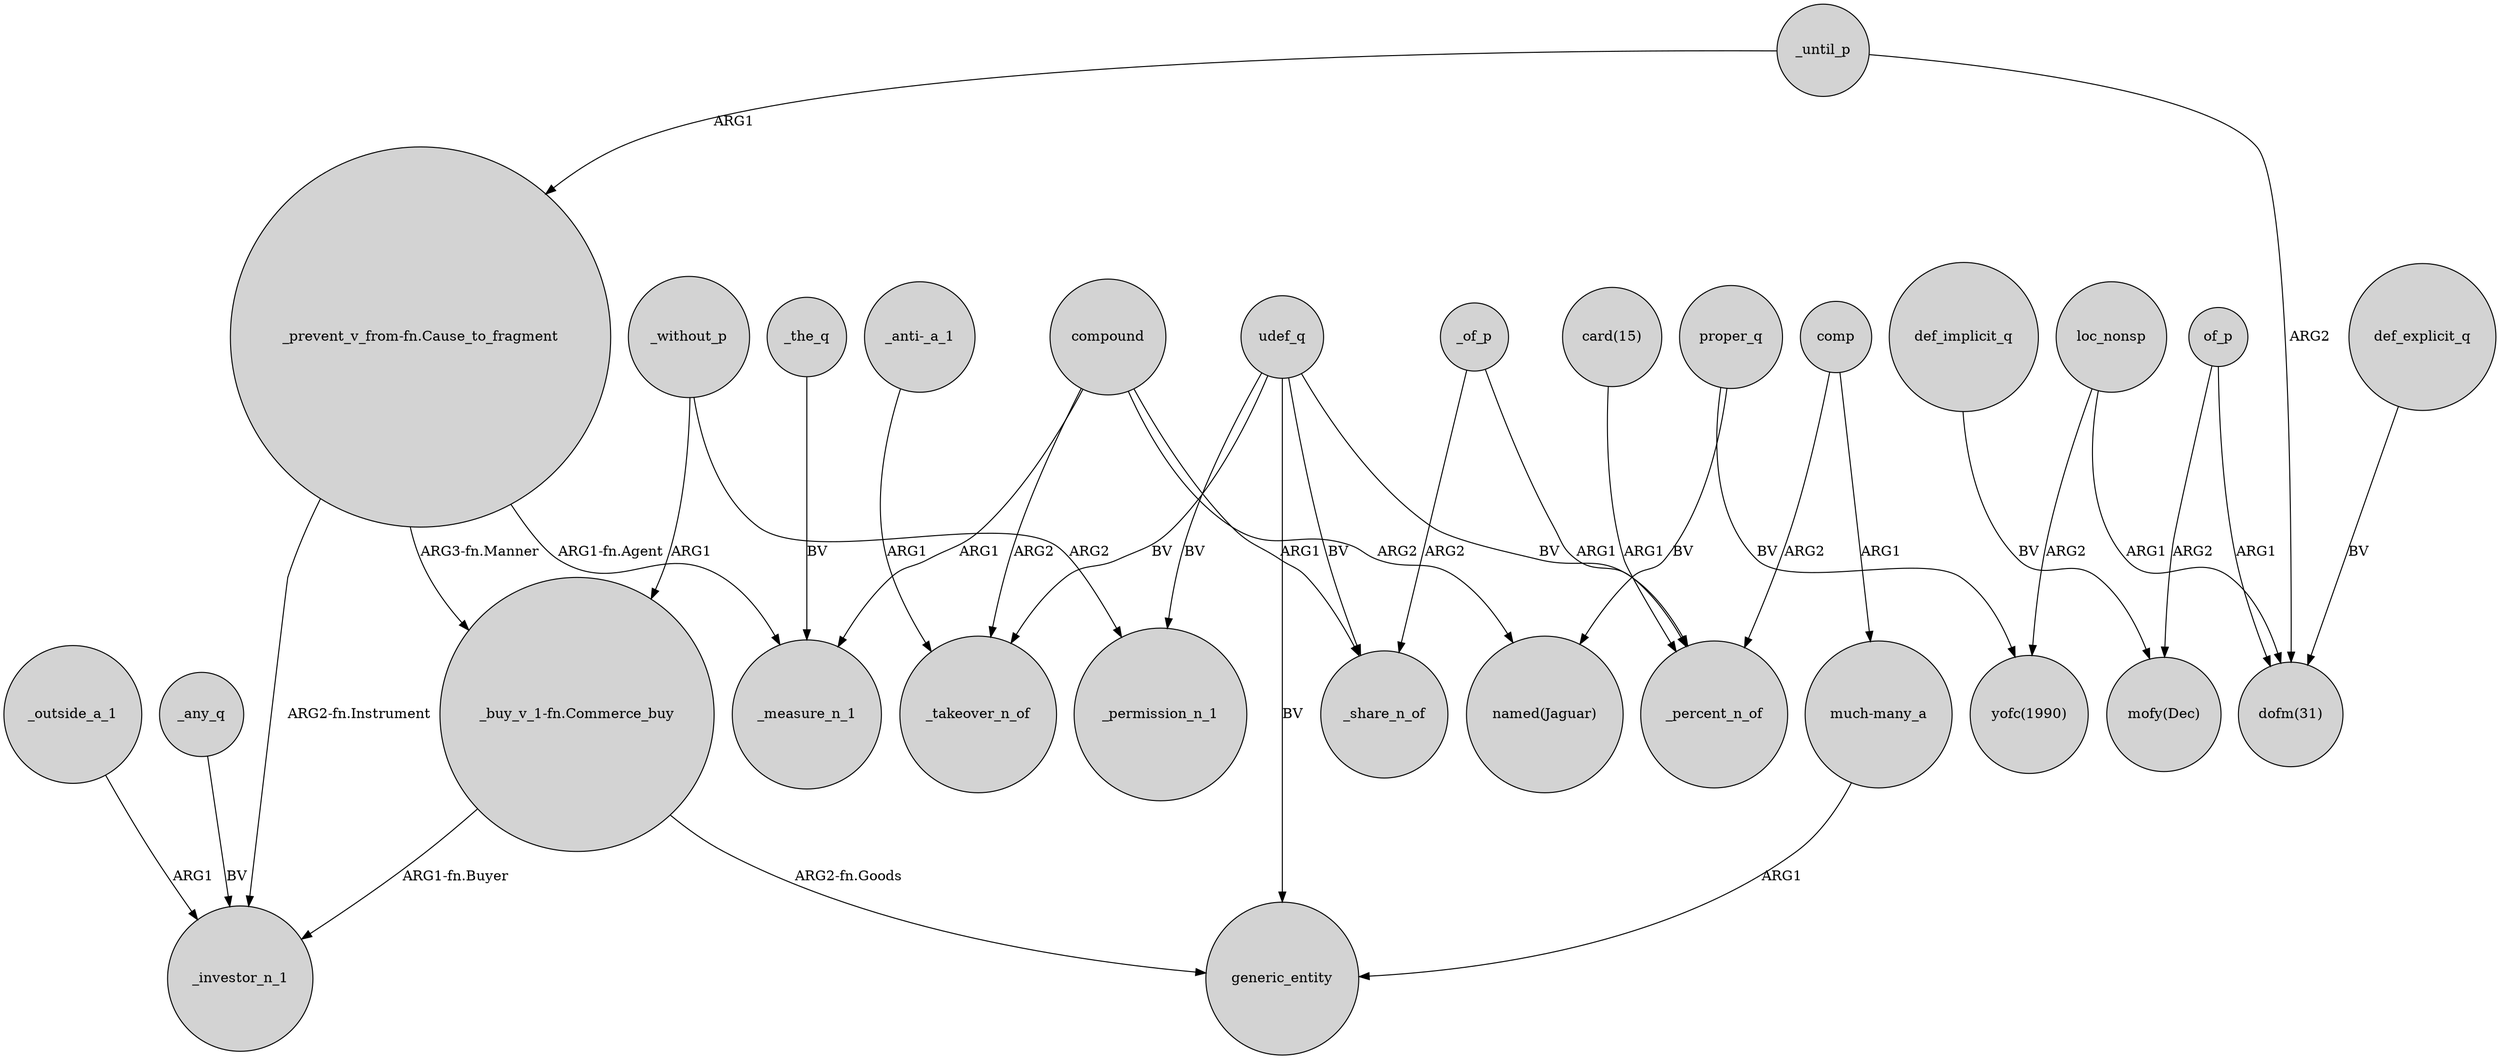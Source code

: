 digraph {
	node [shape=circle style=filled]
	_the_q -> _measure_n_1 [label=BV]
	compound -> _share_n_of [label=ARG1]
	_until_p -> "dofm(31)" [label=ARG2]
	_any_q -> _investor_n_1 [label=BV]
	_without_p -> "_buy_v_1-fn.Commerce_buy" [label=ARG1]
	of_p -> "dofm(31)" [label=ARG1]
	_of_p -> _percent_n_of [label=ARG1]
	_outside_a_1 -> _investor_n_1 [label=ARG1]
	udef_q -> generic_entity [label=BV]
	compound -> _measure_n_1 [label=ARG1]
	"_buy_v_1-fn.Commerce_buy" -> _investor_n_1 [label="ARG1-fn.Buyer"]
	udef_q -> _takeover_n_of [label=BV]
	"_prevent_v_from-fn.Cause_to_fragment" -> "_buy_v_1-fn.Commerce_buy" [label="ARG3-fn.Manner"]
	comp -> "much-many_a" [label=ARG1]
	compound -> "named(Jaguar)" [label=ARG2]
	udef_q -> _percent_n_of [label=BV]
	"much-many_a" -> generic_entity [label=ARG1]
	_until_p -> "_prevent_v_from-fn.Cause_to_fragment" [label=ARG1]
	udef_q -> _share_n_of [label=BV]
	proper_q -> "named(Jaguar)" [label=BV]
	"card(15)" -> _percent_n_of [label=ARG1]
	"_prevent_v_from-fn.Cause_to_fragment" -> _investor_n_1 [label="ARG2-fn.Instrument"]
	proper_q -> "yofc(1990)" [label=BV]
	def_explicit_q -> "dofm(31)" [label=BV]
	_without_p -> _permission_n_1 [label=ARG2]
	of_p -> "mofy(Dec)" [label=ARG2]
	compound -> _takeover_n_of [label=ARG2]
	udef_q -> _permission_n_1 [label=BV]
	"_prevent_v_from-fn.Cause_to_fragment" -> _measure_n_1 [label="ARG1-fn.Agent"]
	loc_nonsp -> "dofm(31)" [label=ARG1]
	"_anti-_a_1" -> _takeover_n_of [label=ARG1]
	comp -> _percent_n_of [label=ARG2]
	_of_p -> _share_n_of [label=ARG2]
	loc_nonsp -> "yofc(1990)" [label=ARG2]
	"_buy_v_1-fn.Commerce_buy" -> generic_entity [label="ARG2-fn.Goods"]
	def_implicit_q -> "mofy(Dec)" [label=BV]
}
